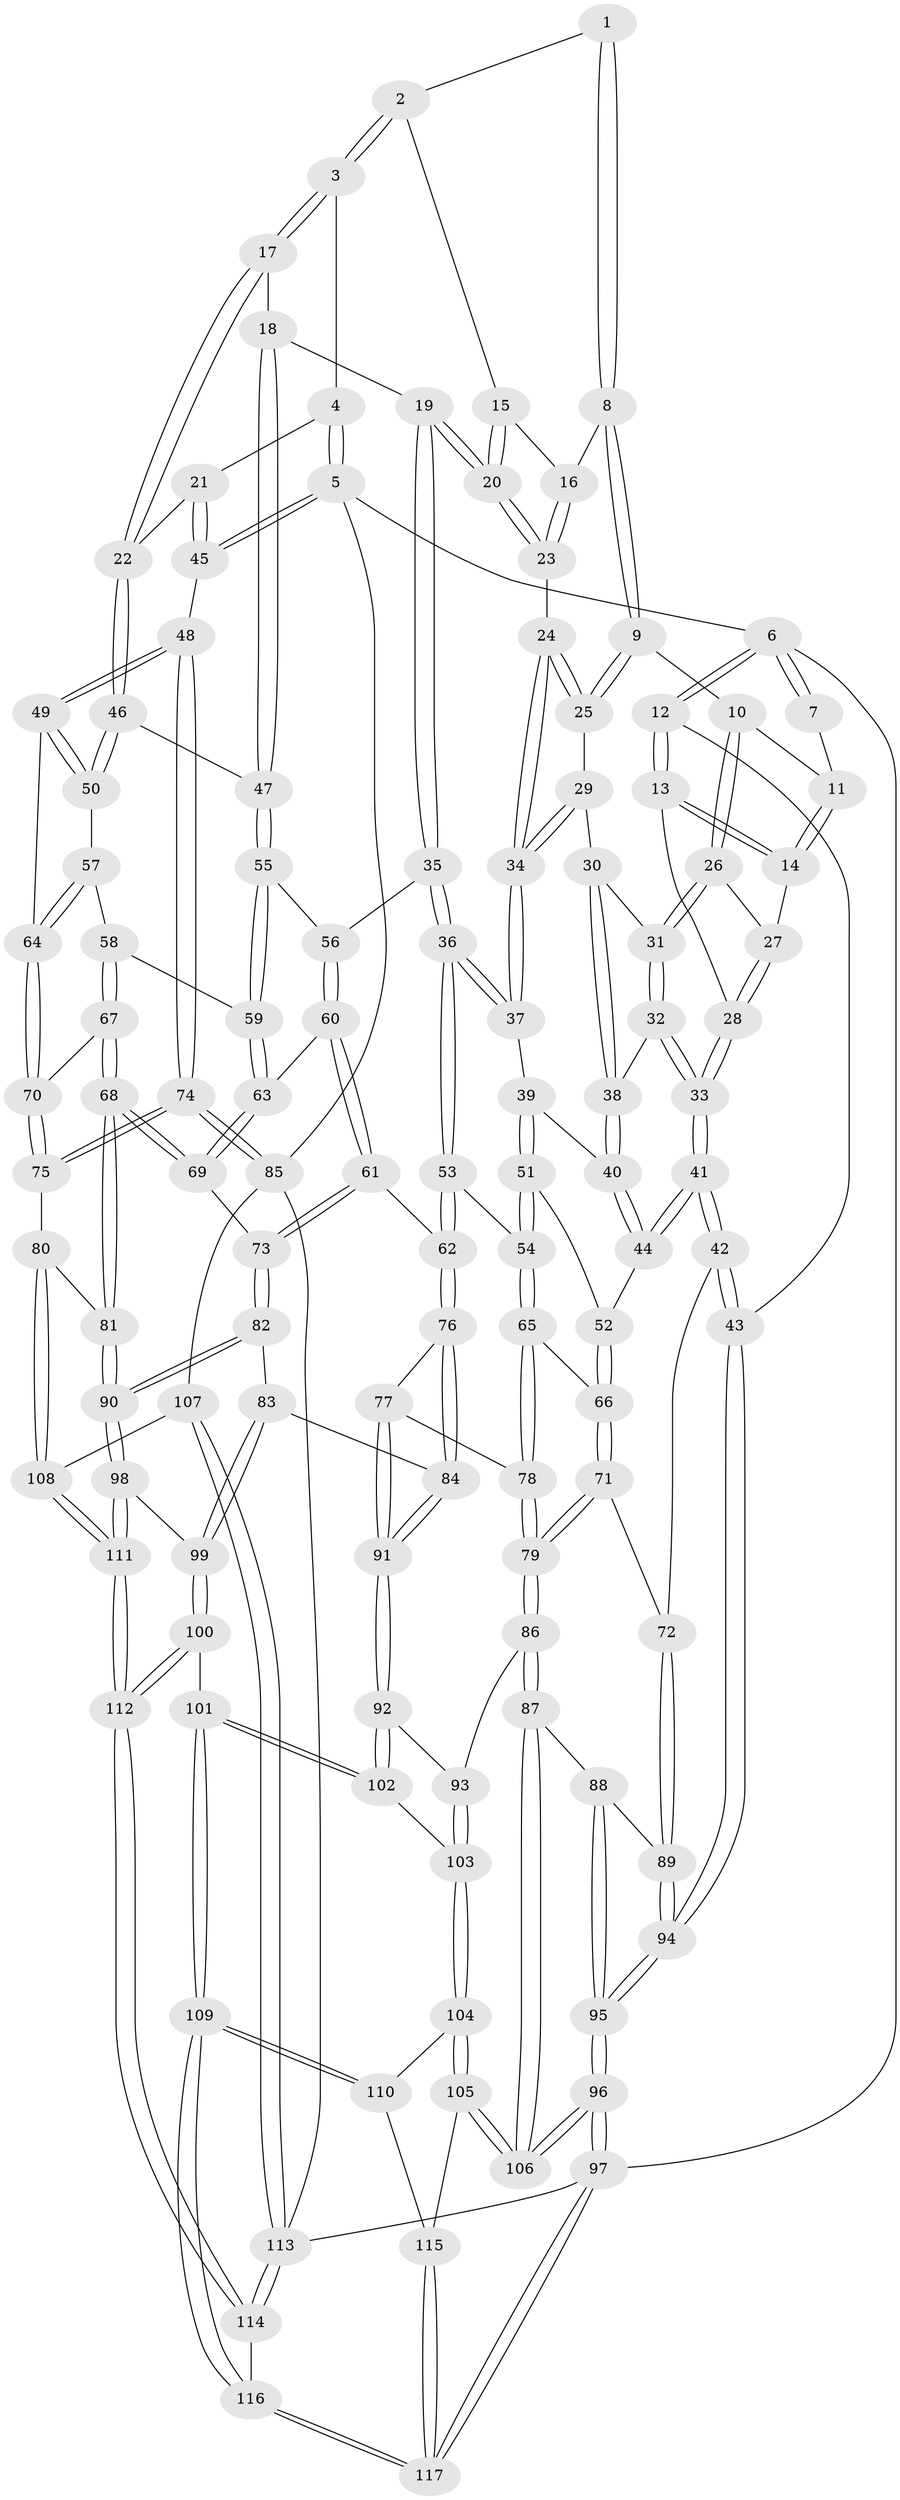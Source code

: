 // Generated by graph-tools (version 1.1) at 2025/03/03/09/25 03:03:23]
// undirected, 117 vertices, 289 edges
graph export_dot {
graph [start="1"]
  node [color=gray90,style=filled];
  1 [pos="+0.2060904970695574+0"];
  2 [pos="+0.5782806214267816+0"];
  3 [pos="+0.6168808057043413+0"];
  4 [pos="+0.997394998234618+0"];
  5 [pos="+1+0"];
  6 [pos="+0+0"];
  7 [pos="+0.1696931832407519+0"];
  8 [pos="+0.3269406732417059+0.07149735723101329"];
  9 [pos="+0.28005094630655636+0.11042759141720317"];
  10 [pos="+0.20367124805156392+0.08060678811776777"];
  11 [pos="+0.1561456871162523+0"];
  12 [pos="+0+0.21144936846880683"];
  13 [pos="+0.04153955085169201+0.10656342363759898"];
  14 [pos="+0.05955146135925336+0.09200815373742728"];
  15 [pos="+0.43054893206742517+0.0432759174430218"];
  16 [pos="+0.34145397969208635+0.07343603285085808"];
  17 [pos="+0.6620659965382502+0.10221569204996349"];
  18 [pos="+0.5845243527469628+0.18995582707853717"];
  19 [pos="+0.5302630807787586+0.24039380572289318"];
  20 [pos="+0.43881793088223386+0.14763543926952905"];
  21 [pos="+0.8273755686039601+0.17134812486939302"];
  22 [pos="+0.7995890717949726+0.18928320961735398"];
  23 [pos="+0.37693662013130674+0.15244803950848876"];
  24 [pos="+0.36162340412103416+0.16351513699008363"];
  25 [pos="+0.2805085205320348+0.11232232825006123"];
  26 [pos="+0.18743948363534932+0.11233444291309863"];
  27 [pos="+0.1477634354546769+0.13094321847843032"];
  28 [pos="+0.11723682832500733+0.18449717637057497"];
  29 [pos="+0.2761511026775639+0.16320782831687014"];
  30 [pos="+0.25083120825867955+0.1878693259239102"];
  31 [pos="+0.19883126492061345+0.1654379076534665"];
  32 [pos="+0.16804083066618233+0.21539755805877767"];
  33 [pos="+0.12210044051205361+0.24401070118264984"];
  34 [pos="+0.33849114924039886+0.20795943666566663"];
  35 [pos="+0.522411215048962+0.2629845272595436"];
  36 [pos="+0.5117565050539883+0.2756593502509407"];
  37 [pos="+0.3421966120986724+0.2509035986641234"];
  38 [pos="+0.24845232638593637+0.22745543496590986"];
  39 [pos="+0.30122202317060676+0.2822708533888841"];
  40 [pos="+0.2691490521740935+0.27046619674323097"];
  41 [pos="+0.07509651071705416+0.3382873166871666"];
  42 [pos="+0+0.38045061846003164"];
  43 [pos="+0+0.3757776948119561"];
  44 [pos="+0.07960951583705596+0.3396466377419153"];
  45 [pos="+1+0"];
  46 [pos="+0.809554556050491+0.23520606370446034"];
  47 [pos="+0.7227193896192943+0.32957705299843426"];
  48 [pos="+1+0.3750807342993955"];
  49 [pos="+1+0.37109932737544893"];
  50 [pos="+0.8643379574654203+0.29637074134615754"];
  51 [pos="+0.3109880428597019+0.37220653589437735"];
  52 [pos="+0.13563409606382557+0.37721456678862436"];
  53 [pos="+0.47220442161997644+0.4203936927509544"];
  54 [pos="+0.3402993289808953+0.4102155759595042"];
  55 [pos="+0.7106623707523849+0.34946765647350125"];
  56 [pos="+0.6082179807148407+0.3176213691083126"];
  57 [pos="+0.8029383142114064+0.4189253154760025"];
  58 [pos="+0.793375756285975+0.42726750078989933"];
  59 [pos="+0.7148249655384916+0.401503824409362"];
  60 [pos="+0.6492913640553589+0.4453477437025122"];
  61 [pos="+0.5006620182723438+0.4733801839799138"];
  62 [pos="+0.4972264592032941+0.47130375854191714"];
  63 [pos="+0.6696298142392806+0.4463006048638155"];
  64 [pos="+0.9349408948293016+0.4344310008257761"];
  65 [pos="+0.27903410764842884+0.48847533270317833"];
  66 [pos="+0.1979883801025454+0.4696770461151801"];
  67 [pos="+0.8100136100915288+0.5059993011391865"];
  68 [pos="+0.7488644227281559+0.5908966745260408"];
  69 [pos="+0.7183699437737561+0.5625766651223346"];
  70 [pos="+0.8710071009356299+0.5032067730263976"];
  71 [pos="+0.1476166511700367+0.5602464178103449"];
  72 [pos="+0+0.4599052909011036"];
  73 [pos="+0.5446856853357634+0.5494502038140668"];
  74 [pos="+1+0.6299365372186846"];
  75 [pos="+0.9782322856199108+0.6535799705850832"];
  76 [pos="+0.4444148930214261+0.5280431154074193"];
  77 [pos="+0.3086950756522931+0.5739232401341121"];
  78 [pos="+0.2942373385184842+0.5629697702553512"];
  79 [pos="+0.16889282172215844+0.6157993314051534"];
  80 [pos="+0.8678746422095474+0.6983694030531508"];
  81 [pos="+0.7646110363382852+0.691860093391486"];
  82 [pos="+0.5522023776112018+0.6124245265324845"];
  83 [pos="+0.4369132139644904+0.6978902694829324"];
  84 [pos="+0.41299437088794894+0.6924503670880078"];
  85 [pos="+1+0.8727290858929089"];
  86 [pos="+0.14708146383886658+0.6900444790095958"];
  87 [pos="+0.14632061061536697+0.6905274538557677"];
  88 [pos="+0.09632403809043051+0.6664056780874127"];
  89 [pos="+0.09543235870341885+0.665592361462326"];
  90 [pos="+0.687648510972904+0.7598526103568111"];
  91 [pos="+0.3506887822660031+0.706718056776577"];
  92 [pos="+0.34709017369614237+0.7108865685332153"];
  93 [pos="+0.15631438605599712+0.6927438885118945"];
  94 [pos="+0+0.5535948081976563"];
  95 [pos="+0+0.7510364528719792"];
  96 [pos="+0+1"];
  97 [pos="+0+1"];
  98 [pos="+0.6782424033898199+0.7801195932915692"];
  99 [pos="+0.5367882407958197+0.79431760884697"];
  100 [pos="+0.4513154547961838+0.8852601740630615"];
  101 [pos="+0.3863339617725421+0.8898151076020727"];
  102 [pos="+0.34059708016661117+0.7612451890939815"];
  103 [pos="+0.25463422718001366+0.8091721239924173"];
  104 [pos="+0.21859262367578217+0.8663157987004181"];
  105 [pos="+0.12056221647358584+0.8820170520723096"];
  106 [pos="+0.053663140350779556+0.8869194870642807"];
  107 [pos="+0.9214947199927659+0.8816589464388416"];
  108 [pos="+0.9210628435202006+0.8814822859326781"];
  109 [pos="+0.3656015295313946+0.9126303830089366"];
  110 [pos="+0.31062458762904854+0.9149757490779549"];
  111 [pos="+0.7162646341687422+0.9602941926707071"];
  112 [pos="+0.6771676765388407+1"];
  113 [pos="+0.9841010114624167+1"];
  114 [pos="+0.679102145795936+1"];
  115 [pos="+0.26286244307214934+0.9669523223192509"];
  116 [pos="+0.3813716607873893+1"];
  117 [pos="+0.09560793889028006+1"];
  1 -- 2;
  1 -- 8;
  1 -- 8;
  2 -- 3;
  2 -- 3;
  2 -- 15;
  3 -- 4;
  3 -- 17;
  3 -- 17;
  4 -- 5;
  4 -- 5;
  4 -- 21;
  5 -- 6;
  5 -- 45;
  5 -- 45;
  5 -- 85;
  6 -- 7;
  6 -- 7;
  6 -- 12;
  6 -- 12;
  6 -- 97;
  7 -- 11;
  8 -- 9;
  8 -- 9;
  8 -- 16;
  9 -- 10;
  9 -- 25;
  9 -- 25;
  10 -- 11;
  10 -- 26;
  10 -- 26;
  11 -- 14;
  11 -- 14;
  12 -- 13;
  12 -- 13;
  12 -- 43;
  13 -- 14;
  13 -- 14;
  13 -- 28;
  14 -- 27;
  15 -- 16;
  15 -- 20;
  15 -- 20;
  16 -- 23;
  16 -- 23;
  17 -- 18;
  17 -- 22;
  17 -- 22;
  18 -- 19;
  18 -- 47;
  18 -- 47;
  19 -- 20;
  19 -- 20;
  19 -- 35;
  19 -- 35;
  20 -- 23;
  20 -- 23;
  21 -- 22;
  21 -- 45;
  21 -- 45;
  22 -- 46;
  22 -- 46;
  23 -- 24;
  24 -- 25;
  24 -- 25;
  24 -- 34;
  24 -- 34;
  25 -- 29;
  26 -- 27;
  26 -- 31;
  26 -- 31;
  27 -- 28;
  27 -- 28;
  28 -- 33;
  28 -- 33;
  29 -- 30;
  29 -- 34;
  29 -- 34;
  30 -- 31;
  30 -- 38;
  30 -- 38;
  31 -- 32;
  31 -- 32;
  32 -- 33;
  32 -- 33;
  32 -- 38;
  33 -- 41;
  33 -- 41;
  34 -- 37;
  34 -- 37;
  35 -- 36;
  35 -- 36;
  35 -- 56;
  36 -- 37;
  36 -- 37;
  36 -- 53;
  36 -- 53;
  37 -- 39;
  38 -- 40;
  38 -- 40;
  39 -- 40;
  39 -- 51;
  39 -- 51;
  40 -- 44;
  40 -- 44;
  41 -- 42;
  41 -- 42;
  41 -- 44;
  41 -- 44;
  42 -- 43;
  42 -- 43;
  42 -- 72;
  43 -- 94;
  43 -- 94;
  44 -- 52;
  45 -- 48;
  46 -- 47;
  46 -- 50;
  46 -- 50;
  47 -- 55;
  47 -- 55;
  48 -- 49;
  48 -- 49;
  48 -- 74;
  48 -- 74;
  49 -- 50;
  49 -- 50;
  49 -- 64;
  50 -- 57;
  51 -- 52;
  51 -- 54;
  51 -- 54;
  52 -- 66;
  52 -- 66;
  53 -- 54;
  53 -- 62;
  53 -- 62;
  54 -- 65;
  54 -- 65;
  55 -- 56;
  55 -- 59;
  55 -- 59;
  56 -- 60;
  56 -- 60;
  57 -- 58;
  57 -- 64;
  57 -- 64;
  58 -- 59;
  58 -- 67;
  58 -- 67;
  59 -- 63;
  59 -- 63;
  60 -- 61;
  60 -- 61;
  60 -- 63;
  61 -- 62;
  61 -- 73;
  61 -- 73;
  62 -- 76;
  62 -- 76;
  63 -- 69;
  63 -- 69;
  64 -- 70;
  64 -- 70;
  65 -- 66;
  65 -- 78;
  65 -- 78;
  66 -- 71;
  66 -- 71;
  67 -- 68;
  67 -- 68;
  67 -- 70;
  68 -- 69;
  68 -- 69;
  68 -- 81;
  68 -- 81;
  69 -- 73;
  70 -- 75;
  70 -- 75;
  71 -- 72;
  71 -- 79;
  71 -- 79;
  72 -- 89;
  72 -- 89;
  73 -- 82;
  73 -- 82;
  74 -- 75;
  74 -- 75;
  74 -- 85;
  74 -- 85;
  75 -- 80;
  76 -- 77;
  76 -- 84;
  76 -- 84;
  77 -- 78;
  77 -- 91;
  77 -- 91;
  78 -- 79;
  78 -- 79;
  79 -- 86;
  79 -- 86;
  80 -- 81;
  80 -- 108;
  80 -- 108;
  81 -- 90;
  81 -- 90;
  82 -- 83;
  82 -- 90;
  82 -- 90;
  83 -- 84;
  83 -- 99;
  83 -- 99;
  84 -- 91;
  84 -- 91;
  85 -- 107;
  85 -- 113;
  86 -- 87;
  86 -- 87;
  86 -- 93;
  87 -- 88;
  87 -- 106;
  87 -- 106;
  88 -- 89;
  88 -- 95;
  88 -- 95;
  89 -- 94;
  89 -- 94;
  90 -- 98;
  90 -- 98;
  91 -- 92;
  91 -- 92;
  92 -- 93;
  92 -- 102;
  92 -- 102;
  93 -- 103;
  93 -- 103;
  94 -- 95;
  94 -- 95;
  95 -- 96;
  95 -- 96;
  96 -- 97;
  96 -- 97;
  96 -- 106;
  96 -- 106;
  97 -- 117;
  97 -- 117;
  97 -- 113;
  98 -- 99;
  98 -- 111;
  98 -- 111;
  99 -- 100;
  99 -- 100;
  100 -- 101;
  100 -- 112;
  100 -- 112;
  101 -- 102;
  101 -- 102;
  101 -- 109;
  101 -- 109;
  102 -- 103;
  103 -- 104;
  103 -- 104;
  104 -- 105;
  104 -- 105;
  104 -- 110;
  105 -- 106;
  105 -- 106;
  105 -- 115;
  107 -- 108;
  107 -- 113;
  107 -- 113;
  108 -- 111;
  108 -- 111;
  109 -- 110;
  109 -- 110;
  109 -- 116;
  109 -- 116;
  110 -- 115;
  111 -- 112;
  111 -- 112;
  112 -- 114;
  112 -- 114;
  113 -- 114;
  113 -- 114;
  114 -- 116;
  115 -- 117;
  115 -- 117;
  116 -- 117;
  116 -- 117;
}
